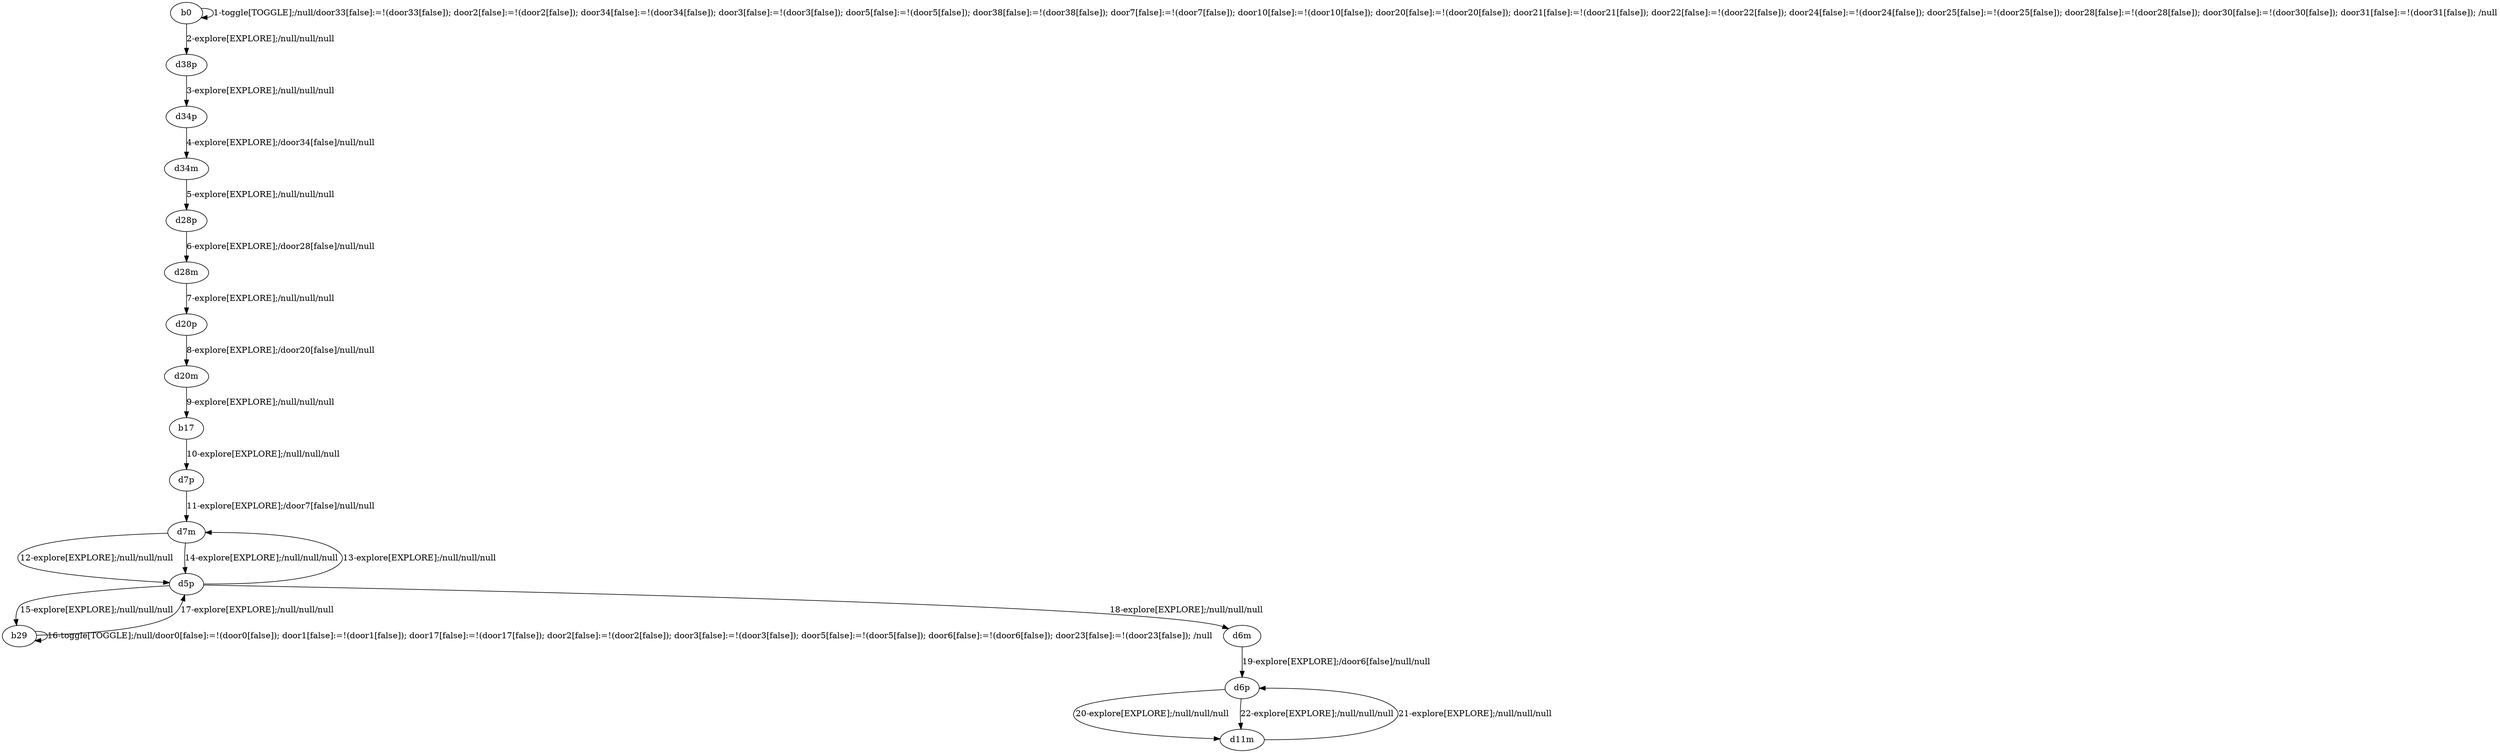 # Total number of goals covered by this test: 7
# d5p --> b29
# d5p --> d7m
# d6m --> d6p
# d11m --> d6p
# d6p --> d11m
# b29 --> b29
# d5p --> d6m

digraph g {
"b0" -> "b0" [label = "1-toggle[TOGGLE];/null/door33[false]:=!(door33[false]); door2[false]:=!(door2[false]); door34[false]:=!(door34[false]); door3[false]:=!(door3[false]); door5[false]:=!(door5[false]); door38[false]:=!(door38[false]); door7[false]:=!(door7[false]); door10[false]:=!(door10[false]); door20[false]:=!(door20[false]); door21[false]:=!(door21[false]); door22[false]:=!(door22[false]); door24[false]:=!(door24[false]); door25[false]:=!(door25[false]); door28[false]:=!(door28[false]); door30[false]:=!(door30[false]); door31[false]:=!(door31[false]); /null"];
"b0" -> "d38p" [label = "2-explore[EXPLORE];/null/null/null"];
"d38p" -> "d34p" [label = "3-explore[EXPLORE];/null/null/null"];
"d34p" -> "d34m" [label = "4-explore[EXPLORE];/door34[false]/null/null"];
"d34m" -> "d28p" [label = "5-explore[EXPLORE];/null/null/null"];
"d28p" -> "d28m" [label = "6-explore[EXPLORE];/door28[false]/null/null"];
"d28m" -> "d20p" [label = "7-explore[EXPLORE];/null/null/null"];
"d20p" -> "d20m" [label = "8-explore[EXPLORE];/door20[false]/null/null"];
"d20m" -> "b17" [label = "9-explore[EXPLORE];/null/null/null"];
"b17" -> "d7p" [label = "10-explore[EXPLORE];/null/null/null"];
"d7p" -> "d7m" [label = "11-explore[EXPLORE];/door7[false]/null/null"];
"d7m" -> "d5p" [label = "12-explore[EXPLORE];/null/null/null"];
"d5p" -> "d7m" [label = "13-explore[EXPLORE];/null/null/null"];
"d7m" -> "d5p" [label = "14-explore[EXPLORE];/null/null/null"];
"d5p" -> "b29" [label = "15-explore[EXPLORE];/null/null/null"];
"b29" -> "b29" [label = "16-toggle[TOGGLE];/null/door0[false]:=!(door0[false]); door1[false]:=!(door1[false]); door17[false]:=!(door17[false]); door2[false]:=!(door2[false]); door3[false]:=!(door3[false]); door5[false]:=!(door5[false]); door6[false]:=!(door6[false]); door23[false]:=!(door23[false]); /null"];
"b29" -> "d5p" [label = "17-explore[EXPLORE];/null/null/null"];
"d5p" -> "d6m" [label = "18-explore[EXPLORE];/null/null/null"];
"d6m" -> "d6p" [label = "19-explore[EXPLORE];/door6[false]/null/null"];
"d6p" -> "d11m" [label = "20-explore[EXPLORE];/null/null/null"];
"d11m" -> "d6p" [label = "21-explore[EXPLORE];/null/null/null"];
"d6p" -> "d11m" [label = "22-explore[EXPLORE];/null/null/null"];
}
